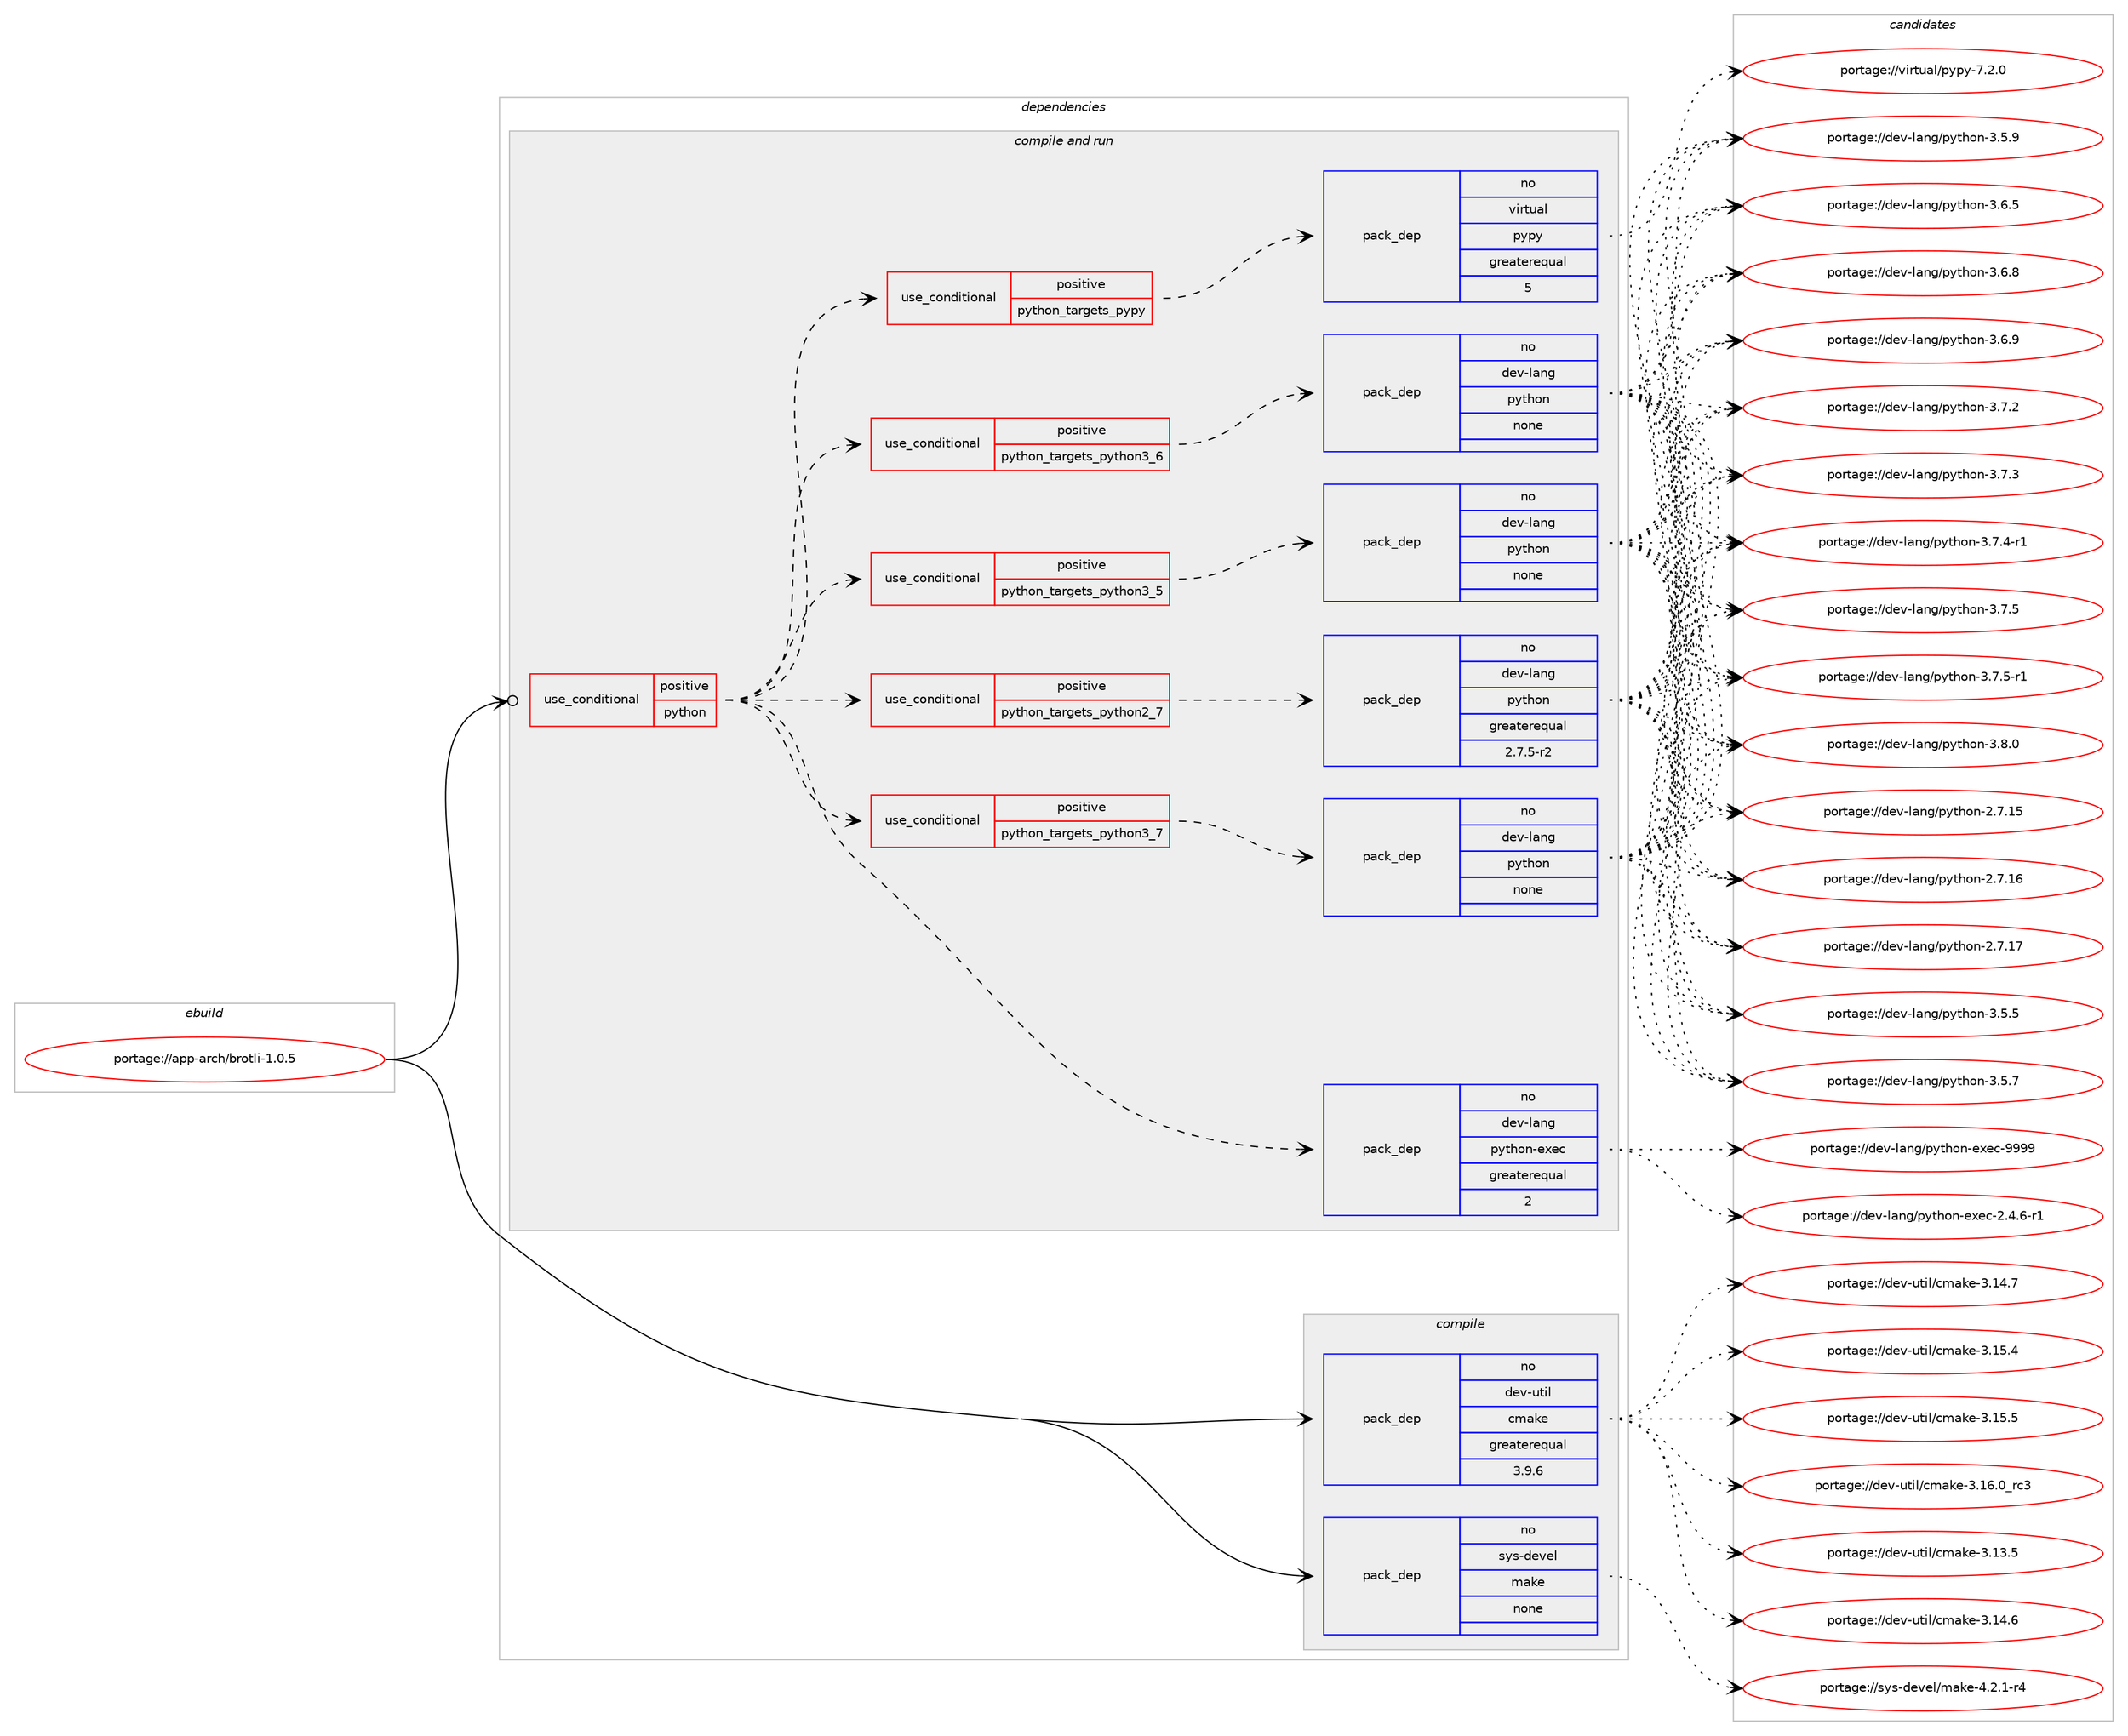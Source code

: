 digraph prolog {

# *************
# Graph options
# *************

newrank=true;
concentrate=true;
compound=true;
graph [rankdir=LR,fontname=Helvetica,fontsize=10,ranksep=1.5];#, ranksep=2.5, nodesep=0.2];
edge  [arrowhead=vee];
node  [fontname=Helvetica,fontsize=10];

# **********
# The ebuild
# **********

subgraph cluster_leftcol {
color=gray;
label=<<i>ebuild</i>>;
id [label="portage://app-arch/brotli-1.0.5", color=red, width=4, href="../app-arch/brotli-1.0.5.svg"];
}

# ****************
# The dependencies
# ****************

subgraph cluster_midcol {
color=gray;
label=<<i>dependencies</i>>;
subgraph cluster_compile {
fillcolor="#eeeeee";
style=filled;
label=<<i>compile</i>>;
subgraph pack5807 {
dependency8025 [label=<<TABLE BORDER="0" CELLBORDER="1" CELLSPACING="0" CELLPADDING="4" WIDTH="220"><TR><TD ROWSPAN="6" CELLPADDING="30">pack_dep</TD></TR><TR><TD WIDTH="110">no</TD></TR><TR><TD>dev-util</TD></TR><TR><TD>cmake</TD></TR><TR><TD>greaterequal</TD></TR><TR><TD>3.9.6</TD></TR></TABLE>>, shape=none, color=blue];
}
id:e -> dependency8025:w [weight=20,style="solid",arrowhead="vee"];
subgraph pack5808 {
dependency8026 [label=<<TABLE BORDER="0" CELLBORDER="1" CELLSPACING="0" CELLPADDING="4" WIDTH="220"><TR><TD ROWSPAN="6" CELLPADDING="30">pack_dep</TD></TR><TR><TD WIDTH="110">no</TD></TR><TR><TD>sys-devel</TD></TR><TR><TD>make</TD></TR><TR><TD>none</TD></TR><TR><TD></TD></TR></TABLE>>, shape=none, color=blue];
}
id:e -> dependency8026:w [weight=20,style="solid",arrowhead="vee"];
}
subgraph cluster_compileandrun {
fillcolor="#eeeeee";
style=filled;
label=<<i>compile and run</i>>;
subgraph cond2091 {
dependency8027 [label=<<TABLE BORDER="0" CELLBORDER="1" CELLSPACING="0" CELLPADDING="4"><TR><TD ROWSPAN="3" CELLPADDING="10">use_conditional</TD></TR><TR><TD>positive</TD></TR><TR><TD>python</TD></TR></TABLE>>, shape=none, color=red];
subgraph cond2092 {
dependency8028 [label=<<TABLE BORDER="0" CELLBORDER="1" CELLSPACING="0" CELLPADDING="4"><TR><TD ROWSPAN="3" CELLPADDING="10">use_conditional</TD></TR><TR><TD>positive</TD></TR><TR><TD>python_targets_pypy</TD></TR></TABLE>>, shape=none, color=red];
subgraph pack5809 {
dependency8029 [label=<<TABLE BORDER="0" CELLBORDER="1" CELLSPACING="0" CELLPADDING="4" WIDTH="220"><TR><TD ROWSPAN="6" CELLPADDING="30">pack_dep</TD></TR><TR><TD WIDTH="110">no</TD></TR><TR><TD>virtual</TD></TR><TR><TD>pypy</TD></TR><TR><TD>greaterequal</TD></TR><TR><TD>5</TD></TR></TABLE>>, shape=none, color=blue];
}
dependency8028:e -> dependency8029:w [weight=20,style="dashed",arrowhead="vee"];
}
dependency8027:e -> dependency8028:w [weight=20,style="dashed",arrowhead="vee"];
subgraph cond2093 {
dependency8030 [label=<<TABLE BORDER="0" CELLBORDER="1" CELLSPACING="0" CELLPADDING="4"><TR><TD ROWSPAN="3" CELLPADDING="10">use_conditional</TD></TR><TR><TD>positive</TD></TR><TR><TD>python_targets_python2_7</TD></TR></TABLE>>, shape=none, color=red];
subgraph pack5810 {
dependency8031 [label=<<TABLE BORDER="0" CELLBORDER="1" CELLSPACING="0" CELLPADDING="4" WIDTH="220"><TR><TD ROWSPAN="6" CELLPADDING="30">pack_dep</TD></TR><TR><TD WIDTH="110">no</TD></TR><TR><TD>dev-lang</TD></TR><TR><TD>python</TD></TR><TR><TD>greaterequal</TD></TR><TR><TD>2.7.5-r2</TD></TR></TABLE>>, shape=none, color=blue];
}
dependency8030:e -> dependency8031:w [weight=20,style="dashed",arrowhead="vee"];
}
dependency8027:e -> dependency8030:w [weight=20,style="dashed",arrowhead="vee"];
subgraph cond2094 {
dependency8032 [label=<<TABLE BORDER="0" CELLBORDER="1" CELLSPACING="0" CELLPADDING="4"><TR><TD ROWSPAN="3" CELLPADDING="10">use_conditional</TD></TR><TR><TD>positive</TD></TR><TR><TD>python_targets_python3_5</TD></TR></TABLE>>, shape=none, color=red];
subgraph pack5811 {
dependency8033 [label=<<TABLE BORDER="0" CELLBORDER="1" CELLSPACING="0" CELLPADDING="4" WIDTH="220"><TR><TD ROWSPAN="6" CELLPADDING="30">pack_dep</TD></TR><TR><TD WIDTH="110">no</TD></TR><TR><TD>dev-lang</TD></TR><TR><TD>python</TD></TR><TR><TD>none</TD></TR><TR><TD></TD></TR></TABLE>>, shape=none, color=blue];
}
dependency8032:e -> dependency8033:w [weight=20,style="dashed",arrowhead="vee"];
}
dependency8027:e -> dependency8032:w [weight=20,style="dashed",arrowhead="vee"];
subgraph cond2095 {
dependency8034 [label=<<TABLE BORDER="0" CELLBORDER="1" CELLSPACING="0" CELLPADDING="4"><TR><TD ROWSPAN="3" CELLPADDING="10">use_conditional</TD></TR><TR><TD>positive</TD></TR><TR><TD>python_targets_python3_6</TD></TR></TABLE>>, shape=none, color=red];
subgraph pack5812 {
dependency8035 [label=<<TABLE BORDER="0" CELLBORDER="1" CELLSPACING="0" CELLPADDING="4" WIDTH="220"><TR><TD ROWSPAN="6" CELLPADDING="30">pack_dep</TD></TR><TR><TD WIDTH="110">no</TD></TR><TR><TD>dev-lang</TD></TR><TR><TD>python</TD></TR><TR><TD>none</TD></TR><TR><TD></TD></TR></TABLE>>, shape=none, color=blue];
}
dependency8034:e -> dependency8035:w [weight=20,style="dashed",arrowhead="vee"];
}
dependency8027:e -> dependency8034:w [weight=20,style="dashed",arrowhead="vee"];
subgraph cond2096 {
dependency8036 [label=<<TABLE BORDER="0" CELLBORDER="1" CELLSPACING="0" CELLPADDING="4"><TR><TD ROWSPAN="3" CELLPADDING="10">use_conditional</TD></TR><TR><TD>positive</TD></TR><TR><TD>python_targets_python3_7</TD></TR></TABLE>>, shape=none, color=red];
subgraph pack5813 {
dependency8037 [label=<<TABLE BORDER="0" CELLBORDER="1" CELLSPACING="0" CELLPADDING="4" WIDTH="220"><TR><TD ROWSPAN="6" CELLPADDING="30">pack_dep</TD></TR><TR><TD WIDTH="110">no</TD></TR><TR><TD>dev-lang</TD></TR><TR><TD>python</TD></TR><TR><TD>none</TD></TR><TR><TD></TD></TR></TABLE>>, shape=none, color=blue];
}
dependency8036:e -> dependency8037:w [weight=20,style="dashed",arrowhead="vee"];
}
dependency8027:e -> dependency8036:w [weight=20,style="dashed",arrowhead="vee"];
subgraph pack5814 {
dependency8038 [label=<<TABLE BORDER="0" CELLBORDER="1" CELLSPACING="0" CELLPADDING="4" WIDTH="220"><TR><TD ROWSPAN="6" CELLPADDING="30">pack_dep</TD></TR><TR><TD WIDTH="110">no</TD></TR><TR><TD>dev-lang</TD></TR><TR><TD>python-exec</TD></TR><TR><TD>greaterequal</TD></TR><TR><TD>2</TD></TR></TABLE>>, shape=none, color=blue];
}
dependency8027:e -> dependency8038:w [weight=20,style="dashed",arrowhead="vee"];
}
id:e -> dependency8027:w [weight=20,style="solid",arrowhead="odotvee"];
}
subgraph cluster_run {
fillcolor="#eeeeee";
style=filled;
label=<<i>run</i>>;
}
}

# **************
# The candidates
# **************

subgraph cluster_choices {
rank=same;
color=gray;
label=<<i>candidates</i>>;

subgraph choice5807 {
color=black;
nodesep=1;
choiceportage1001011184511711610510847991099710710145514649514653 [label="portage://dev-util/cmake-3.13.5", color=red, width=4,href="../dev-util/cmake-3.13.5.svg"];
choiceportage1001011184511711610510847991099710710145514649524654 [label="portage://dev-util/cmake-3.14.6", color=red, width=4,href="../dev-util/cmake-3.14.6.svg"];
choiceportage1001011184511711610510847991099710710145514649524655 [label="portage://dev-util/cmake-3.14.7", color=red, width=4,href="../dev-util/cmake-3.14.7.svg"];
choiceportage1001011184511711610510847991099710710145514649534652 [label="portage://dev-util/cmake-3.15.4", color=red, width=4,href="../dev-util/cmake-3.15.4.svg"];
choiceportage1001011184511711610510847991099710710145514649534653 [label="portage://dev-util/cmake-3.15.5", color=red, width=4,href="../dev-util/cmake-3.15.5.svg"];
choiceportage1001011184511711610510847991099710710145514649544648951149951 [label="portage://dev-util/cmake-3.16.0_rc3", color=red, width=4,href="../dev-util/cmake-3.16.0_rc3.svg"];
dependency8025:e -> choiceportage1001011184511711610510847991099710710145514649514653:w [style=dotted,weight="100"];
dependency8025:e -> choiceportage1001011184511711610510847991099710710145514649524654:w [style=dotted,weight="100"];
dependency8025:e -> choiceportage1001011184511711610510847991099710710145514649524655:w [style=dotted,weight="100"];
dependency8025:e -> choiceportage1001011184511711610510847991099710710145514649534652:w [style=dotted,weight="100"];
dependency8025:e -> choiceportage1001011184511711610510847991099710710145514649534653:w [style=dotted,weight="100"];
dependency8025:e -> choiceportage1001011184511711610510847991099710710145514649544648951149951:w [style=dotted,weight="100"];
}
subgraph choice5808 {
color=black;
nodesep=1;
choiceportage1151211154510010111810110847109971071014552465046494511452 [label="portage://sys-devel/make-4.2.1-r4", color=red, width=4,href="../sys-devel/make-4.2.1-r4.svg"];
dependency8026:e -> choiceportage1151211154510010111810110847109971071014552465046494511452:w [style=dotted,weight="100"];
}
subgraph choice5809 {
color=black;
nodesep=1;
choiceportage1181051141161179710847112121112121455546504648 [label="portage://virtual/pypy-7.2.0", color=red, width=4,href="../virtual/pypy-7.2.0.svg"];
dependency8029:e -> choiceportage1181051141161179710847112121112121455546504648:w [style=dotted,weight="100"];
}
subgraph choice5810 {
color=black;
nodesep=1;
choiceportage10010111845108971101034711212111610411111045504655464953 [label="portage://dev-lang/python-2.7.15", color=red, width=4,href="../dev-lang/python-2.7.15.svg"];
choiceportage10010111845108971101034711212111610411111045504655464954 [label="portage://dev-lang/python-2.7.16", color=red, width=4,href="../dev-lang/python-2.7.16.svg"];
choiceportage10010111845108971101034711212111610411111045504655464955 [label="portage://dev-lang/python-2.7.17", color=red, width=4,href="../dev-lang/python-2.7.17.svg"];
choiceportage100101118451089711010347112121116104111110455146534653 [label="portage://dev-lang/python-3.5.5", color=red, width=4,href="../dev-lang/python-3.5.5.svg"];
choiceportage100101118451089711010347112121116104111110455146534655 [label="portage://dev-lang/python-3.5.7", color=red, width=4,href="../dev-lang/python-3.5.7.svg"];
choiceportage100101118451089711010347112121116104111110455146534657 [label="portage://dev-lang/python-3.5.9", color=red, width=4,href="../dev-lang/python-3.5.9.svg"];
choiceportage100101118451089711010347112121116104111110455146544653 [label="portage://dev-lang/python-3.6.5", color=red, width=4,href="../dev-lang/python-3.6.5.svg"];
choiceportage100101118451089711010347112121116104111110455146544656 [label="portage://dev-lang/python-3.6.8", color=red, width=4,href="../dev-lang/python-3.6.8.svg"];
choiceportage100101118451089711010347112121116104111110455146544657 [label="portage://dev-lang/python-3.6.9", color=red, width=4,href="../dev-lang/python-3.6.9.svg"];
choiceportage100101118451089711010347112121116104111110455146554650 [label="portage://dev-lang/python-3.7.2", color=red, width=4,href="../dev-lang/python-3.7.2.svg"];
choiceportage100101118451089711010347112121116104111110455146554651 [label="portage://dev-lang/python-3.7.3", color=red, width=4,href="../dev-lang/python-3.7.3.svg"];
choiceportage1001011184510897110103471121211161041111104551465546524511449 [label="portage://dev-lang/python-3.7.4-r1", color=red, width=4,href="../dev-lang/python-3.7.4-r1.svg"];
choiceportage100101118451089711010347112121116104111110455146554653 [label="portage://dev-lang/python-3.7.5", color=red, width=4,href="../dev-lang/python-3.7.5.svg"];
choiceportage1001011184510897110103471121211161041111104551465546534511449 [label="portage://dev-lang/python-3.7.5-r1", color=red, width=4,href="../dev-lang/python-3.7.5-r1.svg"];
choiceportage100101118451089711010347112121116104111110455146564648 [label="portage://dev-lang/python-3.8.0", color=red, width=4,href="../dev-lang/python-3.8.0.svg"];
dependency8031:e -> choiceportage10010111845108971101034711212111610411111045504655464953:w [style=dotted,weight="100"];
dependency8031:e -> choiceportage10010111845108971101034711212111610411111045504655464954:w [style=dotted,weight="100"];
dependency8031:e -> choiceportage10010111845108971101034711212111610411111045504655464955:w [style=dotted,weight="100"];
dependency8031:e -> choiceportage100101118451089711010347112121116104111110455146534653:w [style=dotted,weight="100"];
dependency8031:e -> choiceportage100101118451089711010347112121116104111110455146534655:w [style=dotted,weight="100"];
dependency8031:e -> choiceportage100101118451089711010347112121116104111110455146534657:w [style=dotted,weight="100"];
dependency8031:e -> choiceportage100101118451089711010347112121116104111110455146544653:w [style=dotted,weight="100"];
dependency8031:e -> choiceportage100101118451089711010347112121116104111110455146544656:w [style=dotted,weight="100"];
dependency8031:e -> choiceportage100101118451089711010347112121116104111110455146544657:w [style=dotted,weight="100"];
dependency8031:e -> choiceportage100101118451089711010347112121116104111110455146554650:w [style=dotted,weight="100"];
dependency8031:e -> choiceportage100101118451089711010347112121116104111110455146554651:w [style=dotted,weight="100"];
dependency8031:e -> choiceportage1001011184510897110103471121211161041111104551465546524511449:w [style=dotted,weight="100"];
dependency8031:e -> choiceportage100101118451089711010347112121116104111110455146554653:w [style=dotted,weight="100"];
dependency8031:e -> choiceportage1001011184510897110103471121211161041111104551465546534511449:w [style=dotted,weight="100"];
dependency8031:e -> choiceportage100101118451089711010347112121116104111110455146564648:w [style=dotted,weight="100"];
}
subgraph choice5811 {
color=black;
nodesep=1;
choiceportage10010111845108971101034711212111610411111045504655464953 [label="portage://dev-lang/python-2.7.15", color=red, width=4,href="../dev-lang/python-2.7.15.svg"];
choiceportage10010111845108971101034711212111610411111045504655464954 [label="portage://dev-lang/python-2.7.16", color=red, width=4,href="../dev-lang/python-2.7.16.svg"];
choiceportage10010111845108971101034711212111610411111045504655464955 [label="portage://dev-lang/python-2.7.17", color=red, width=4,href="../dev-lang/python-2.7.17.svg"];
choiceportage100101118451089711010347112121116104111110455146534653 [label="portage://dev-lang/python-3.5.5", color=red, width=4,href="../dev-lang/python-3.5.5.svg"];
choiceportage100101118451089711010347112121116104111110455146534655 [label="portage://dev-lang/python-3.5.7", color=red, width=4,href="../dev-lang/python-3.5.7.svg"];
choiceportage100101118451089711010347112121116104111110455146534657 [label="portage://dev-lang/python-3.5.9", color=red, width=4,href="../dev-lang/python-3.5.9.svg"];
choiceportage100101118451089711010347112121116104111110455146544653 [label="portage://dev-lang/python-3.6.5", color=red, width=4,href="../dev-lang/python-3.6.5.svg"];
choiceportage100101118451089711010347112121116104111110455146544656 [label="portage://dev-lang/python-3.6.8", color=red, width=4,href="../dev-lang/python-3.6.8.svg"];
choiceportage100101118451089711010347112121116104111110455146544657 [label="portage://dev-lang/python-3.6.9", color=red, width=4,href="../dev-lang/python-3.6.9.svg"];
choiceportage100101118451089711010347112121116104111110455146554650 [label="portage://dev-lang/python-3.7.2", color=red, width=4,href="../dev-lang/python-3.7.2.svg"];
choiceportage100101118451089711010347112121116104111110455146554651 [label="portage://dev-lang/python-3.7.3", color=red, width=4,href="../dev-lang/python-3.7.3.svg"];
choiceportage1001011184510897110103471121211161041111104551465546524511449 [label="portage://dev-lang/python-3.7.4-r1", color=red, width=4,href="../dev-lang/python-3.7.4-r1.svg"];
choiceportage100101118451089711010347112121116104111110455146554653 [label="portage://dev-lang/python-3.7.5", color=red, width=4,href="../dev-lang/python-3.7.5.svg"];
choiceportage1001011184510897110103471121211161041111104551465546534511449 [label="portage://dev-lang/python-3.7.5-r1", color=red, width=4,href="../dev-lang/python-3.7.5-r1.svg"];
choiceportage100101118451089711010347112121116104111110455146564648 [label="portage://dev-lang/python-3.8.0", color=red, width=4,href="../dev-lang/python-3.8.0.svg"];
dependency8033:e -> choiceportage10010111845108971101034711212111610411111045504655464953:w [style=dotted,weight="100"];
dependency8033:e -> choiceportage10010111845108971101034711212111610411111045504655464954:w [style=dotted,weight="100"];
dependency8033:e -> choiceportage10010111845108971101034711212111610411111045504655464955:w [style=dotted,weight="100"];
dependency8033:e -> choiceportage100101118451089711010347112121116104111110455146534653:w [style=dotted,weight="100"];
dependency8033:e -> choiceportage100101118451089711010347112121116104111110455146534655:w [style=dotted,weight="100"];
dependency8033:e -> choiceportage100101118451089711010347112121116104111110455146534657:w [style=dotted,weight="100"];
dependency8033:e -> choiceportage100101118451089711010347112121116104111110455146544653:w [style=dotted,weight="100"];
dependency8033:e -> choiceportage100101118451089711010347112121116104111110455146544656:w [style=dotted,weight="100"];
dependency8033:e -> choiceportage100101118451089711010347112121116104111110455146544657:w [style=dotted,weight="100"];
dependency8033:e -> choiceportage100101118451089711010347112121116104111110455146554650:w [style=dotted,weight="100"];
dependency8033:e -> choiceportage100101118451089711010347112121116104111110455146554651:w [style=dotted,weight="100"];
dependency8033:e -> choiceportage1001011184510897110103471121211161041111104551465546524511449:w [style=dotted,weight="100"];
dependency8033:e -> choiceportage100101118451089711010347112121116104111110455146554653:w [style=dotted,weight="100"];
dependency8033:e -> choiceportage1001011184510897110103471121211161041111104551465546534511449:w [style=dotted,weight="100"];
dependency8033:e -> choiceportage100101118451089711010347112121116104111110455146564648:w [style=dotted,weight="100"];
}
subgraph choice5812 {
color=black;
nodesep=1;
choiceportage10010111845108971101034711212111610411111045504655464953 [label="portage://dev-lang/python-2.7.15", color=red, width=4,href="../dev-lang/python-2.7.15.svg"];
choiceportage10010111845108971101034711212111610411111045504655464954 [label="portage://dev-lang/python-2.7.16", color=red, width=4,href="../dev-lang/python-2.7.16.svg"];
choiceportage10010111845108971101034711212111610411111045504655464955 [label="portage://dev-lang/python-2.7.17", color=red, width=4,href="../dev-lang/python-2.7.17.svg"];
choiceportage100101118451089711010347112121116104111110455146534653 [label="portage://dev-lang/python-3.5.5", color=red, width=4,href="../dev-lang/python-3.5.5.svg"];
choiceportage100101118451089711010347112121116104111110455146534655 [label="portage://dev-lang/python-3.5.7", color=red, width=4,href="../dev-lang/python-3.5.7.svg"];
choiceportage100101118451089711010347112121116104111110455146534657 [label="portage://dev-lang/python-3.5.9", color=red, width=4,href="../dev-lang/python-3.5.9.svg"];
choiceportage100101118451089711010347112121116104111110455146544653 [label="portage://dev-lang/python-3.6.5", color=red, width=4,href="../dev-lang/python-3.6.5.svg"];
choiceportage100101118451089711010347112121116104111110455146544656 [label="portage://dev-lang/python-3.6.8", color=red, width=4,href="../dev-lang/python-3.6.8.svg"];
choiceportage100101118451089711010347112121116104111110455146544657 [label="portage://dev-lang/python-3.6.9", color=red, width=4,href="../dev-lang/python-3.6.9.svg"];
choiceportage100101118451089711010347112121116104111110455146554650 [label="portage://dev-lang/python-3.7.2", color=red, width=4,href="../dev-lang/python-3.7.2.svg"];
choiceportage100101118451089711010347112121116104111110455146554651 [label="portage://dev-lang/python-3.7.3", color=red, width=4,href="../dev-lang/python-3.7.3.svg"];
choiceportage1001011184510897110103471121211161041111104551465546524511449 [label="portage://dev-lang/python-3.7.4-r1", color=red, width=4,href="../dev-lang/python-3.7.4-r1.svg"];
choiceportage100101118451089711010347112121116104111110455146554653 [label="portage://dev-lang/python-3.7.5", color=red, width=4,href="../dev-lang/python-3.7.5.svg"];
choiceportage1001011184510897110103471121211161041111104551465546534511449 [label="portage://dev-lang/python-3.7.5-r1", color=red, width=4,href="../dev-lang/python-3.7.5-r1.svg"];
choiceportage100101118451089711010347112121116104111110455146564648 [label="portage://dev-lang/python-3.8.0", color=red, width=4,href="../dev-lang/python-3.8.0.svg"];
dependency8035:e -> choiceportage10010111845108971101034711212111610411111045504655464953:w [style=dotted,weight="100"];
dependency8035:e -> choiceportage10010111845108971101034711212111610411111045504655464954:w [style=dotted,weight="100"];
dependency8035:e -> choiceportage10010111845108971101034711212111610411111045504655464955:w [style=dotted,weight="100"];
dependency8035:e -> choiceportage100101118451089711010347112121116104111110455146534653:w [style=dotted,weight="100"];
dependency8035:e -> choiceportage100101118451089711010347112121116104111110455146534655:w [style=dotted,weight="100"];
dependency8035:e -> choiceportage100101118451089711010347112121116104111110455146534657:w [style=dotted,weight="100"];
dependency8035:e -> choiceportage100101118451089711010347112121116104111110455146544653:w [style=dotted,weight="100"];
dependency8035:e -> choiceportage100101118451089711010347112121116104111110455146544656:w [style=dotted,weight="100"];
dependency8035:e -> choiceportage100101118451089711010347112121116104111110455146544657:w [style=dotted,weight="100"];
dependency8035:e -> choiceportage100101118451089711010347112121116104111110455146554650:w [style=dotted,weight="100"];
dependency8035:e -> choiceportage100101118451089711010347112121116104111110455146554651:w [style=dotted,weight="100"];
dependency8035:e -> choiceportage1001011184510897110103471121211161041111104551465546524511449:w [style=dotted,weight="100"];
dependency8035:e -> choiceportage100101118451089711010347112121116104111110455146554653:w [style=dotted,weight="100"];
dependency8035:e -> choiceportage1001011184510897110103471121211161041111104551465546534511449:w [style=dotted,weight="100"];
dependency8035:e -> choiceportage100101118451089711010347112121116104111110455146564648:w [style=dotted,weight="100"];
}
subgraph choice5813 {
color=black;
nodesep=1;
choiceportage10010111845108971101034711212111610411111045504655464953 [label="portage://dev-lang/python-2.7.15", color=red, width=4,href="../dev-lang/python-2.7.15.svg"];
choiceportage10010111845108971101034711212111610411111045504655464954 [label="portage://dev-lang/python-2.7.16", color=red, width=4,href="../dev-lang/python-2.7.16.svg"];
choiceportage10010111845108971101034711212111610411111045504655464955 [label="portage://dev-lang/python-2.7.17", color=red, width=4,href="../dev-lang/python-2.7.17.svg"];
choiceportage100101118451089711010347112121116104111110455146534653 [label="portage://dev-lang/python-3.5.5", color=red, width=4,href="../dev-lang/python-3.5.5.svg"];
choiceportage100101118451089711010347112121116104111110455146534655 [label="portage://dev-lang/python-3.5.7", color=red, width=4,href="../dev-lang/python-3.5.7.svg"];
choiceportage100101118451089711010347112121116104111110455146534657 [label="portage://dev-lang/python-3.5.9", color=red, width=4,href="../dev-lang/python-3.5.9.svg"];
choiceportage100101118451089711010347112121116104111110455146544653 [label="portage://dev-lang/python-3.6.5", color=red, width=4,href="../dev-lang/python-3.6.5.svg"];
choiceportage100101118451089711010347112121116104111110455146544656 [label="portage://dev-lang/python-3.6.8", color=red, width=4,href="../dev-lang/python-3.6.8.svg"];
choiceportage100101118451089711010347112121116104111110455146544657 [label="portage://dev-lang/python-3.6.9", color=red, width=4,href="../dev-lang/python-3.6.9.svg"];
choiceportage100101118451089711010347112121116104111110455146554650 [label="portage://dev-lang/python-3.7.2", color=red, width=4,href="../dev-lang/python-3.7.2.svg"];
choiceportage100101118451089711010347112121116104111110455146554651 [label="portage://dev-lang/python-3.7.3", color=red, width=4,href="../dev-lang/python-3.7.3.svg"];
choiceportage1001011184510897110103471121211161041111104551465546524511449 [label="portage://dev-lang/python-3.7.4-r1", color=red, width=4,href="../dev-lang/python-3.7.4-r1.svg"];
choiceportage100101118451089711010347112121116104111110455146554653 [label="portage://dev-lang/python-3.7.5", color=red, width=4,href="../dev-lang/python-3.7.5.svg"];
choiceportage1001011184510897110103471121211161041111104551465546534511449 [label="portage://dev-lang/python-3.7.5-r1", color=red, width=4,href="../dev-lang/python-3.7.5-r1.svg"];
choiceportage100101118451089711010347112121116104111110455146564648 [label="portage://dev-lang/python-3.8.0", color=red, width=4,href="../dev-lang/python-3.8.0.svg"];
dependency8037:e -> choiceportage10010111845108971101034711212111610411111045504655464953:w [style=dotted,weight="100"];
dependency8037:e -> choiceportage10010111845108971101034711212111610411111045504655464954:w [style=dotted,weight="100"];
dependency8037:e -> choiceportage10010111845108971101034711212111610411111045504655464955:w [style=dotted,weight="100"];
dependency8037:e -> choiceportage100101118451089711010347112121116104111110455146534653:w [style=dotted,weight="100"];
dependency8037:e -> choiceportage100101118451089711010347112121116104111110455146534655:w [style=dotted,weight="100"];
dependency8037:e -> choiceportage100101118451089711010347112121116104111110455146534657:w [style=dotted,weight="100"];
dependency8037:e -> choiceportage100101118451089711010347112121116104111110455146544653:w [style=dotted,weight="100"];
dependency8037:e -> choiceportage100101118451089711010347112121116104111110455146544656:w [style=dotted,weight="100"];
dependency8037:e -> choiceportage100101118451089711010347112121116104111110455146544657:w [style=dotted,weight="100"];
dependency8037:e -> choiceportage100101118451089711010347112121116104111110455146554650:w [style=dotted,weight="100"];
dependency8037:e -> choiceportage100101118451089711010347112121116104111110455146554651:w [style=dotted,weight="100"];
dependency8037:e -> choiceportage1001011184510897110103471121211161041111104551465546524511449:w [style=dotted,weight="100"];
dependency8037:e -> choiceportage100101118451089711010347112121116104111110455146554653:w [style=dotted,weight="100"];
dependency8037:e -> choiceportage1001011184510897110103471121211161041111104551465546534511449:w [style=dotted,weight="100"];
dependency8037:e -> choiceportage100101118451089711010347112121116104111110455146564648:w [style=dotted,weight="100"];
}
subgraph choice5814 {
color=black;
nodesep=1;
choiceportage10010111845108971101034711212111610411111045101120101994550465246544511449 [label="portage://dev-lang/python-exec-2.4.6-r1", color=red, width=4,href="../dev-lang/python-exec-2.4.6-r1.svg"];
choiceportage10010111845108971101034711212111610411111045101120101994557575757 [label="portage://dev-lang/python-exec-9999", color=red, width=4,href="../dev-lang/python-exec-9999.svg"];
dependency8038:e -> choiceportage10010111845108971101034711212111610411111045101120101994550465246544511449:w [style=dotted,weight="100"];
dependency8038:e -> choiceportage10010111845108971101034711212111610411111045101120101994557575757:w [style=dotted,weight="100"];
}
}

}
